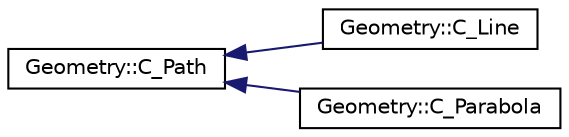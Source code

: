 digraph "Graphical Class Hierarchy"
{
  edge [fontname="Helvetica",fontsize="10",labelfontname="Helvetica",labelfontsize="10"];
  node [fontname="Helvetica",fontsize="10",shape=record];
  rankdir="LR";
  Node1 [label="Geometry::C_Path",height=0.2,width=0.4,color="black", fillcolor="white", style="filled",URL="$class_geometry_1_1_c___path.html"];
  Node1 -> Node2 [dir="back",color="midnightblue",fontsize="10",style="solid",fontname="Helvetica"];
  Node2 [label="Geometry::C_Line",height=0.2,width=0.4,color="black", fillcolor="white", style="filled",URL="$class_geometry_1_1_c___line.html"];
  Node1 -> Node3 [dir="back",color="midnightblue",fontsize="10",style="solid",fontname="Helvetica"];
  Node3 [label="Geometry::C_Parabola",height=0.2,width=0.4,color="black", fillcolor="white", style="filled",URL="$class_geometry_1_1_c___parabola.html"];
}
